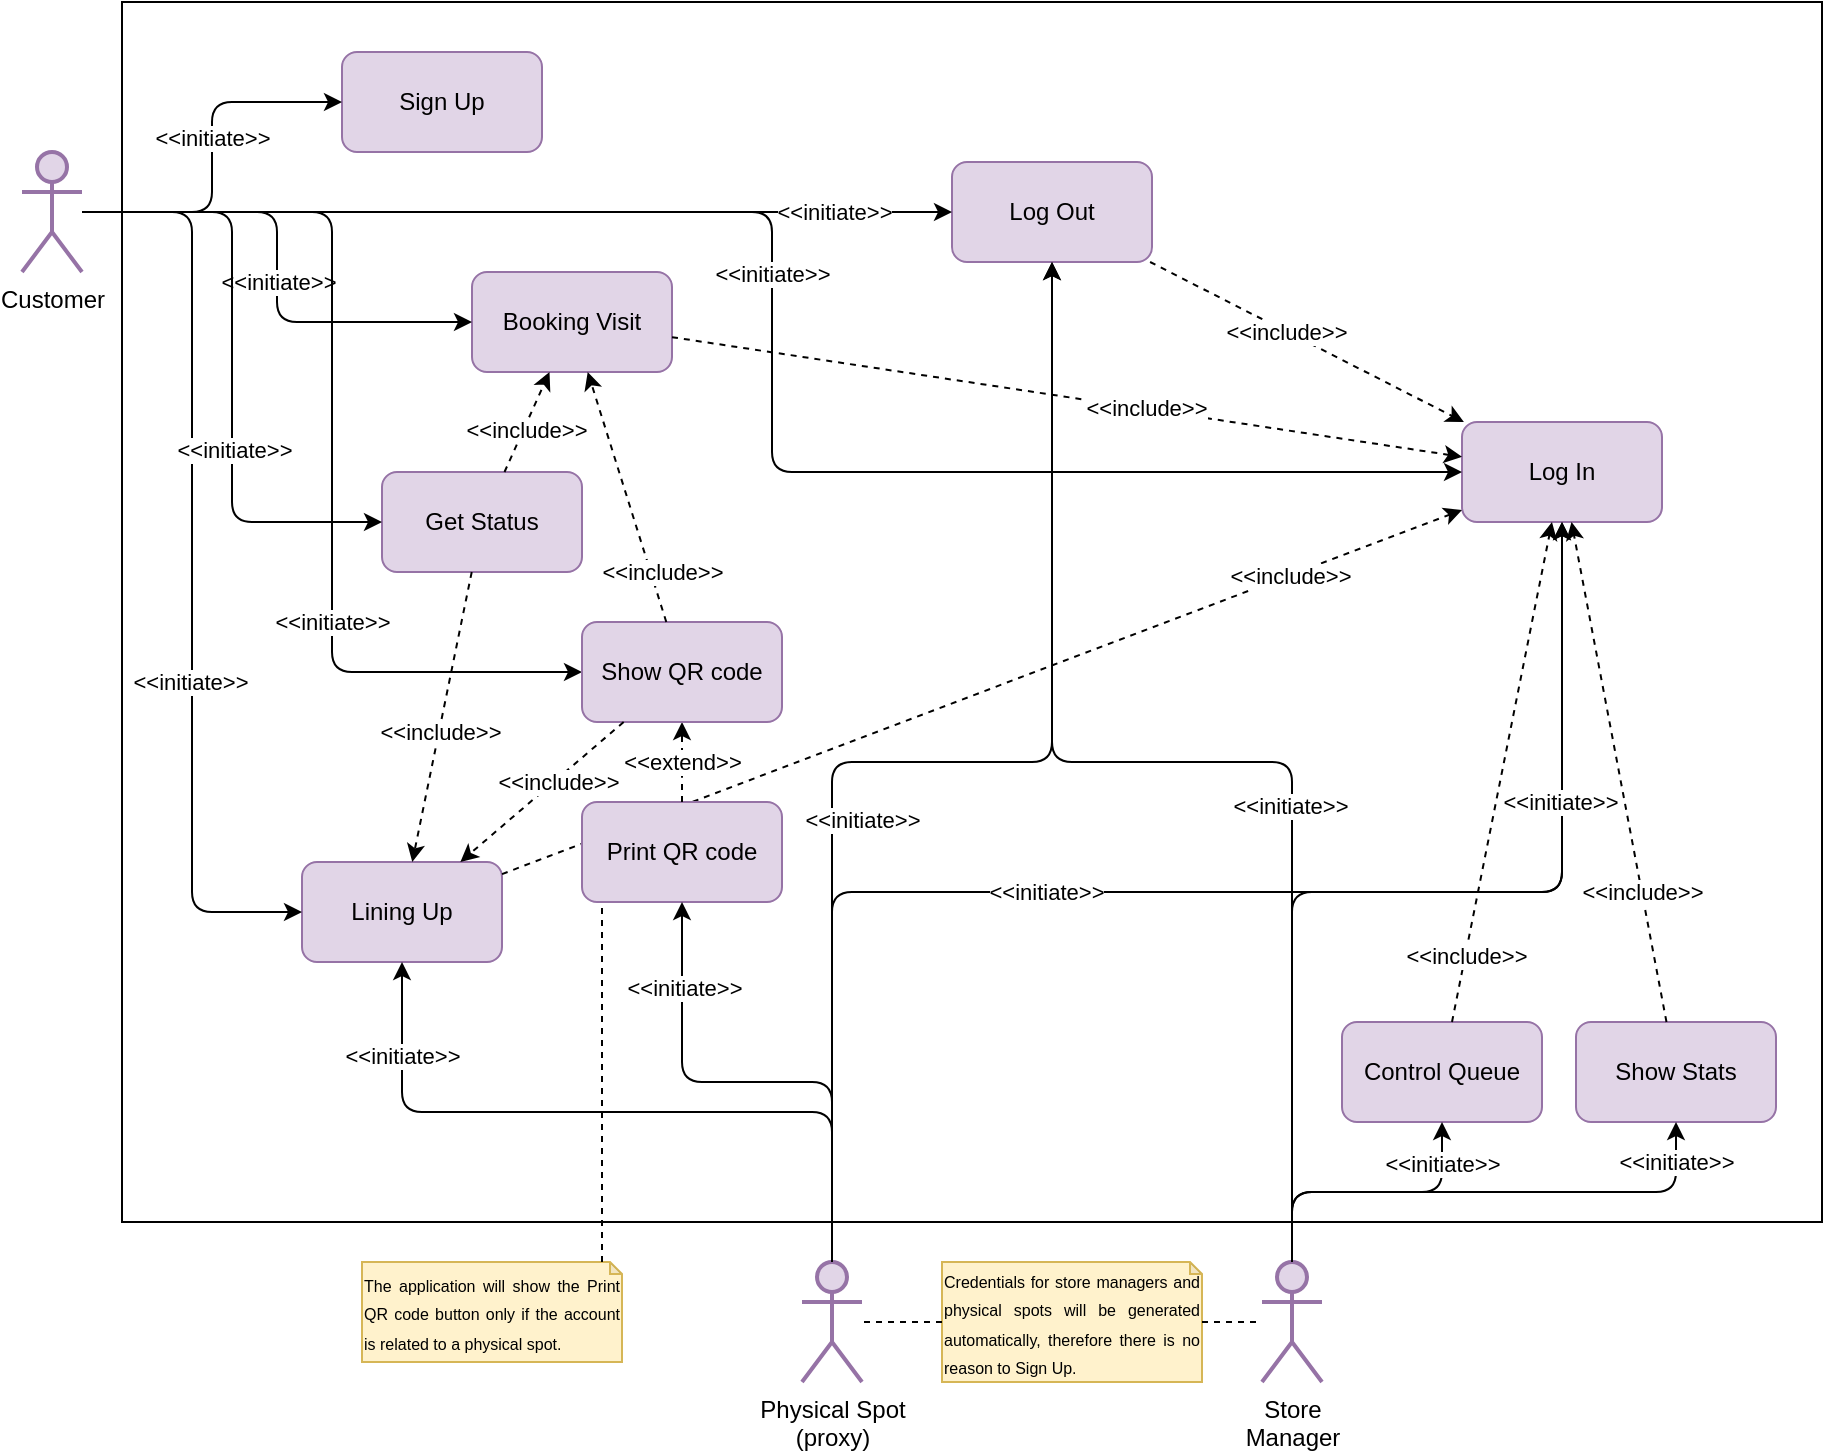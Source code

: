 <mxfile version="13.9.1" type="google"><diagram id="zGilO-prJs4BgzgcKf4j" name="Page-1"><mxGraphModel dx="1565" dy="873" grid="1" gridSize="10" guides="1" tooltips="1" connect="1" arrows="1" fold="1" page="1" pageScale="1" pageWidth="827" pageHeight="1169" math="0" shadow="0"><root><mxCell id="0"/><mxCell id="1" parent="0"/><mxCell id="hvjxpIGGrPxFYyuACDLV-1" value="Customer" style="shape=umlActor;verticalLabelPosition=bottom;verticalAlign=top;html=1;outlineConnect=0;strokeWidth=2;fillColor=#e1d5e7;strokeColor=#9673a6;" parent="1" vertex="1"><mxGeometry x="50" y="375" width="30" height="60" as="geometry"/></mxCell><mxCell id="hvjxpIGGrPxFYyuACDLV-2" value="&lt;span style=&quot;font-size: 11px ; background-color: rgb(255 , 255 , 255)&quot;&gt;&lt;br&gt;&lt;/span&gt;" style="whiteSpace=wrap;html=1;" parent="1" vertex="1"><mxGeometry x="100" y="300" width="850" height="610" as="geometry"/></mxCell><mxCell id="hvjxpIGGrPxFYyuACDLV-3" value="Lining Up" style="rounded=1;whiteSpace=wrap;html=1;fillColor=#e1d5e7;strokeColor=#9673a6;rounded=1;shadow=0;sketch=0;" parent="1" vertex="1"><mxGeometry x="190" y="730" width="100" height="50" as="geometry"/></mxCell><mxCell id="hvjxpIGGrPxFYyuACDLV-4" value="Booking Visit" style="rounded=1;whiteSpace=wrap;html=1;fillColor=#e1d5e7;strokeColor=#9673a6;rounded=1;shadow=0;sketch=0;" parent="1" vertex="1"><mxGeometry x="275" y="435" width="100" height="50" as="geometry"/></mxCell><mxCell id="hvjxpIGGrPxFYyuACDLV-5" value="Sign Up" style="rounded=1;whiteSpace=wrap;html=1;fillColor=#e1d5e7;strokeColor=#9673a6;shadow=0;sketch=0;" parent="1" vertex="1"><mxGeometry x="210" y="325" width="100" height="50" as="geometry"/></mxCell><mxCell id="hvjxpIGGrPxFYyuACDLV-6" value="Log In" style="rounded=1;whiteSpace=wrap;html=1;fillColor=#e1d5e7;strokeColor=#9673a6;rounded=1;shadow=0;sketch=0;" parent="1" vertex="1"><mxGeometry x="770" y="510" width="100" height="50" as="geometry"/></mxCell><mxCell id="hvjxpIGGrPxFYyuACDLV-7" value="Log Out" style="rounded=1;whiteSpace=wrap;html=1;fillColor=#e1d5e7;strokeColor=#9673a6;rounded=1;shadow=0;sketch=0;" parent="1" vertex="1"><mxGeometry x="515" y="380" width="100" height="50" as="geometry"/></mxCell><mxCell id="hvjxpIGGrPxFYyuACDLV-8" value="Get Status" style="rounded=1;whiteSpace=wrap;html=1;fillColor=#e1d5e7;strokeColor=#9673a6;rounded=1;shadow=0;sketch=0;" parent="1" vertex="1"><mxGeometry x="230" y="535" width="100" height="50" as="geometry"/></mxCell><mxCell id="hvjxpIGGrPxFYyuACDLV-10" value="" style="endArrow=classic;html=1;edgeStyle=elbowEdgeStyle;" parent="1" source="hvjxpIGGrPxFYyuACDLV-1" target="hvjxpIGGrPxFYyuACDLV-3" edge="1"><mxGeometry width="50" height="50" relative="1" as="geometry"><mxPoint x="288" y="732" as="sourcePoint"/><mxPoint x="338" y="682" as="targetPoint"/></mxGeometry></mxCell><mxCell id="hvjxpIGGrPxFYyuACDLV-17" value="&lt;br&gt;" style="edgeLabel;html=1;align=center;verticalAlign=middle;resizable=0;points=[];" parent="hvjxpIGGrPxFYyuACDLV-10" vertex="1" connectable="0"><mxGeometry x="0.075" relative="1" as="geometry"><mxPoint as="offset"/></mxGeometry></mxCell><mxCell id="skQN40IysQ86dEoc_uhA-67" value="&amp;lt;&amp;lt;initiate&amp;gt;&amp;gt;" style="edgeLabel;html=1;align=center;verticalAlign=middle;resizable=0;points=[];" vertex="1" connectable="0" parent="hvjxpIGGrPxFYyuACDLV-10"><mxGeometry x="0.261" y="-1" relative="1" as="geometry"><mxPoint as="offset"/></mxGeometry></mxCell><mxCell id="hvjxpIGGrPxFYyuACDLV-11" value="" style="endArrow=classic;html=1;edgeStyle=elbowEdgeStyle;" parent="1" source="hvjxpIGGrPxFYyuACDLV-1" target="hvjxpIGGrPxFYyuACDLV-4" edge="1"><mxGeometry width="50" height="50" relative="1" as="geometry"><mxPoint x="288" y="732" as="sourcePoint"/><mxPoint x="338" y="682" as="targetPoint"/></mxGeometry></mxCell><mxCell id="skQN40IysQ86dEoc_uhA-66" value="&amp;lt;&amp;lt;initiate&amp;gt;&amp;gt;" style="edgeLabel;html=1;align=center;verticalAlign=middle;resizable=0;points=[];" vertex="1" connectable="0" parent="hvjxpIGGrPxFYyuACDLV-11"><mxGeometry x="0.056" relative="1" as="geometry"><mxPoint as="offset"/></mxGeometry></mxCell><mxCell id="hvjxpIGGrPxFYyuACDLV-12" value="" style="endArrow=classic;html=1;edgeStyle=elbowEdgeStyle;" parent="1" source="hvjxpIGGrPxFYyuACDLV-1" target="hvjxpIGGrPxFYyuACDLV-5" edge="1"><mxGeometry width="50" height="50" relative="1" as="geometry"><mxPoint x="288" y="732" as="sourcePoint"/><mxPoint x="338" y="682" as="targetPoint"/></mxGeometry></mxCell><mxCell id="skQN40IysQ86dEoc_uhA-61" value="&amp;lt;&amp;lt;initiate&amp;gt;&amp;gt;" style="edgeLabel;html=1;align=center;verticalAlign=middle;resizable=0;points=[];" vertex="1" connectable="0" parent="hvjxpIGGrPxFYyuACDLV-12"><mxGeometry x="0.103" relative="1" as="geometry"><mxPoint as="offset"/></mxGeometry></mxCell><mxCell id="hvjxpIGGrPxFYyuACDLV-13" value="" style="endArrow=classic;html=1;edgeStyle=elbowEdgeStyle;" parent="1" source="hvjxpIGGrPxFYyuACDLV-1" target="hvjxpIGGrPxFYyuACDLV-6" edge="1"><mxGeometry width="50" height="50" relative="1" as="geometry"><mxPoint x="288" y="732" as="sourcePoint"/><mxPoint x="168" y="682" as="targetPoint"/></mxGeometry></mxCell><mxCell id="skQN40IysQ86dEoc_uhA-63" value="&amp;lt;&amp;lt;initiate&amp;gt;&amp;gt;" style="edgeLabel;html=1;align=center;verticalAlign=middle;resizable=0;points=[];" vertex="1" connectable="0" parent="hvjxpIGGrPxFYyuACDLV-13"><mxGeometry x="-0.16" y="-31" relative="1" as="geometry"><mxPoint as="offset"/></mxGeometry></mxCell><mxCell id="hvjxpIGGrPxFYyuACDLV-14" value="" style="endArrow=classic;html=1;edgeStyle=elbowEdgeStyle;" parent="1" source="hvjxpIGGrPxFYyuACDLV-1" target="hvjxpIGGrPxFYyuACDLV-7" edge="1"><mxGeometry width="50" height="50" relative="1" as="geometry"><mxPoint x="288" y="732" as="sourcePoint"/><mxPoint x="338" y="682" as="targetPoint"/></mxGeometry></mxCell><mxCell id="skQN40IysQ86dEoc_uhA-62" value="&amp;lt;&amp;lt;initiate&amp;gt;&amp;gt;" style="edgeLabel;html=1;align=center;verticalAlign=middle;resizable=0;points=[];" vertex="1" connectable="0" parent="hvjxpIGGrPxFYyuACDLV-14"><mxGeometry x="0.7" y="-1" relative="1" as="geometry"><mxPoint x="5.33" y="-1" as="offset"/></mxGeometry></mxCell><mxCell id="hvjxpIGGrPxFYyuACDLV-33" value="" style="endArrow=classic;html=1;dashed=1;" parent="1" source="hvjxpIGGrPxFYyuACDLV-3" target="hvjxpIGGrPxFYyuACDLV-6" edge="1"><mxGeometry width="50" height="50" relative="1" as="geometry"><mxPoint x="484.865" y="717.023" as="sourcePoint"/><mxPoint x="691.148" y="606.988" as="targetPoint"/></mxGeometry></mxCell><mxCell id="skQN40IysQ86dEoc_uhA-56" value="&amp;lt;&amp;lt;include&amp;gt;&amp;gt;" style="edgeLabel;html=1;align=center;verticalAlign=middle;resizable=0;points=[];" vertex="1" connectable="0" parent="hvjxpIGGrPxFYyuACDLV-33"><mxGeometry x="0.643" relative="1" as="geometry"><mxPoint as="offset"/></mxGeometry></mxCell><mxCell id="hvjxpIGGrPxFYyuACDLV-35" value="" style="endArrow=classic;html=1;dashed=1;jumpStyle=none;" parent="1" source="hvjxpIGGrPxFYyuACDLV-4" target="hvjxpIGGrPxFYyuACDLV-6" edge="1"><mxGeometry width="50" height="50" relative="1" as="geometry"><mxPoint x="448.214" y="702.584" as="sourcePoint"/><mxPoint x="471.841" y="611.422" as="targetPoint"/></mxGeometry></mxCell><mxCell id="skQN40IysQ86dEoc_uhA-57" value="&amp;lt;&amp;lt;include&amp;gt;&amp;gt;" style="edgeLabel;html=1;align=center;verticalAlign=middle;resizable=0;points=[];" vertex="1" connectable="0" parent="hvjxpIGGrPxFYyuACDLV-35"><mxGeometry x="0.196" y="1" relative="1" as="geometry"><mxPoint as="offset"/></mxGeometry></mxCell><mxCell id="hvjxpIGGrPxFYyuACDLV-37" value="" style="endArrow=classic;html=1;dashed=1;" parent="1" source="hvjxpIGGrPxFYyuACDLV-7" target="hvjxpIGGrPxFYyuACDLV-6" edge="1"><mxGeometry width="50" height="50" relative="1" as="geometry"><mxPoint x="387.722" y="708.152" as="sourcePoint"/><mxPoint x="498.276" y="700.833" as="targetPoint"/></mxGeometry></mxCell><mxCell id="skQN40IysQ86dEoc_uhA-58" value="&amp;lt;&amp;lt;include&amp;gt;&amp;gt;" style="edgeLabel;html=1;align=center;verticalAlign=middle;resizable=0;points=[];" vertex="1" connectable="0" parent="hvjxpIGGrPxFYyuACDLV-37"><mxGeometry x="-0.13" relative="1" as="geometry"><mxPoint as="offset"/></mxGeometry></mxCell><mxCell id="skQN40IysQ86dEoc_uhA-2" value="Physical Spot&lt;br&gt;(proxy)" style="shape=umlActor;verticalLabelPosition=bottom;verticalAlign=top;html=1;outlineConnect=0;strokeWidth=2;fillColor=#e1d5e7;strokeColor=#9673a6;" vertex="1" parent="1"><mxGeometry x="440" y="930" width="30" height="60" as="geometry"/></mxCell><mxCell id="skQN40IysQ86dEoc_uhA-3" value="Store&lt;br&gt;Manager" style="shape=umlActor;verticalLabelPosition=bottom;verticalAlign=top;html=1;outlineConnect=0;strokeWidth=2;fillColor=#e1d5e7;strokeColor=#9673a6;" vertex="1" parent="1"><mxGeometry x="670" y="930" width="30" height="60" as="geometry"/></mxCell><mxCell id="skQN40IysQ86dEoc_uhA-6" value="" style="endArrow=classic;html=1;edgeStyle=elbowEdgeStyle;elbow=vertical;" edge="1" parent="1" source="skQN40IysQ86dEoc_uhA-3" target="hvjxpIGGrPxFYyuACDLV-7"><mxGeometry width="50" height="50" relative="1" as="geometry"><mxPoint x="114" y="395" as="sourcePoint"/><mxPoint x="294" y="395" as="targetPoint"/></mxGeometry></mxCell><mxCell id="skQN40IysQ86dEoc_uhA-71" value="&amp;lt;&amp;lt;initiate&amp;gt;&amp;gt;" style="edgeLabel;html=1;align=center;verticalAlign=middle;resizable=0;points=[];" vertex="1" connectable="0" parent="skQN40IysQ86dEoc_uhA-6"><mxGeometry x="-0.263" y="1" relative="1" as="geometry"><mxPoint as="offset"/></mxGeometry></mxCell><mxCell id="skQN40IysQ86dEoc_uhA-8" value="" style="endArrow=classic;html=1;edgeStyle=elbowEdgeStyle;elbow=vertical;" edge="1" parent="1" source="skQN40IysQ86dEoc_uhA-3" target="hvjxpIGGrPxFYyuACDLV-6"><mxGeometry width="50" height="50" relative="1" as="geometry"><mxPoint x="124" y="405" as="sourcePoint"/><mxPoint x="304" y="405" as="targetPoint"/></mxGeometry></mxCell><mxCell id="skQN40IysQ86dEoc_uhA-10" value="" style="endArrow=classic;html=1;edgeStyle=elbowEdgeStyle;elbow=vertical;" edge="1" parent="1" source="skQN40IysQ86dEoc_uhA-2" target="hvjxpIGGrPxFYyuACDLV-6"><mxGeometry width="50" height="50" relative="1" as="geometry"><mxPoint x="134" y="415" as="sourcePoint"/><mxPoint x="314" y="415" as="targetPoint"/></mxGeometry></mxCell><mxCell id="skQN40IysQ86dEoc_uhA-72" value="&amp;lt;&amp;lt;initiate&amp;gt;&amp;gt;" style="edgeLabel;html=1;align=center;verticalAlign=middle;resizable=0;points=[];" vertex="1" connectable="0" parent="skQN40IysQ86dEoc_uhA-10"><mxGeometry x="-0.497" y="-107" relative="1" as="geometry"><mxPoint x="107" y="-107" as="offset"/></mxGeometry></mxCell><mxCell id="skQN40IysQ86dEoc_uhA-73" value="&amp;lt;&amp;lt;initiate&amp;gt;&amp;gt;" style="edgeLabel;html=1;align=center;verticalAlign=middle;resizable=0;points=[];" vertex="1" connectable="0" parent="skQN40IysQ86dEoc_uhA-10"><mxGeometry x="0.62" y="1" relative="1" as="geometry"><mxPoint as="offset"/></mxGeometry></mxCell><mxCell id="skQN40IysQ86dEoc_uhA-12" value="" style="endArrow=classic;html=1;edgeStyle=elbowEdgeStyle;elbow=vertical;" edge="1" parent="1" source="skQN40IysQ86dEoc_uhA-2" target="hvjxpIGGrPxFYyuACDLV-7"><mxGeometry width="50" height="50" relative="1" as="geometry"><mxPoint x="144" y="425" as="sourcePoint"/><mxPoint x="324" y="425" as="targetPoint"/></mxGeometry></mxCell><mxCell id="skQN40IysQ86dEoc_uhA-70" value="&amp;lt;&amp;lt;initiate&amp;gt;&amp;gt;" style="edgeLabel;html=1;align=center;verticalAlign=middle;resizable=0;points=[];" vertex="1" connectable="0" parent="skQN40IysQ86dEoc_uhA-12"><mxGeometry x="-0.275" relative="1" as="geometry"><mxPoint x="15" as="offset"/></mxGeometry></mxCell><mxCell id="skQN40IysQ86dEoc_uhA-14" value="&lt;div style=&quot;text-align: justify&quot;&gt;&lt;font style=&quot;font-size: 8px ; line-height: 120%&quot;&gt;Credentials for store managers and physical spots will be generated automatically, therefore there is no reason to Sign Up.&lt;/font&gt;&lt;/div&gt;" style="shape=note;whiteSpace=wrap;html=1;backgroundOutline=1;darkOpacity=0.05;fillColor=#fff2cc;strokeColor=#d6b656;size=6;" vertex="1" parent="1"><mxGeometry x="510" y="930" width="130" height="60" as="geometry"/></mxCell><mxCell id="skQN40IysQ86dEoc_uhA-15" value="" style="endArrow=none;html=1;dashed=1;endFill=0;edgeStyle=elbowEdgeStyle;" edge="1" parent="1" source="skQN40IysQ86dEoc_uhA-14" target="skQN40IysQ86dEoc_uhA-3"><mxGeometry width="50" height="50" relative="1" as="geometry"><mxPoint x="520" y="610" as="sourcePoint"/><mxPoint x="570" y="560" as="targetPoint"/></mxGeometry></mxCell><mxCell id="skQN40IysQ86dEoc_uhA-17" value="Print QR code" style="rounded=1;whiteSpace=wrap;html=1;fillColor=#e1d5e7;strokeColor=#9673a6;rounded=1;shadow=0;sketch=0;" vertex="1" parent="1"><mxGeometry x="330" y="700" width="100" height="50" as="geometry"/></mxCell><mxCell id="skQN40IysQ86dEoc_uhA-18" value="" style="endArrow=classic;html=1;dashed=1;edgeStyle=elbowEdgeStyle;" edge="1" parent="1" source="skQN40IysQ86dEoc_uhA-17" target="hvjxpIGGrPxFYyuACDLV-9"><mxGeometry width="50" height="50" relative="1" as="geometry"><mxPoint x="738" y="650" as="sourcePoint"/><mxPoint x="702" y="852" as="targetPoint"/></mxGeometry></mxCell><mxCell id="skQN40IysQ86dEoc_uhA-51" value="&amp;lt;&amp;lt;extend&amp;gt;&amp;gt;" style="edgeLabel;html=1;align=center;verticalAlign=middle;resizable=0;points=[];" vertex="1" connectable="0" parent="skQN40IysQ86dEoc_uhA-18"><mxGeometry y="7" relative="1" as="geometry"><mxPoint x="7" as="offset"/></mxGeometry></mxCell><mxCell id="skQN40IysQ86dEoc_uhA-24" value="&lt;div style=&quot;text-align: justify&quot;&gt;&lt;span style=&quot;font-size: 8px&quot;&gt;The application will show the Print QR code button only if the account is related to a physical spot.&lt;/span&gt;&lt;/div&gt;" style="shape=note;whiteSpace=wrap;html=1;backgroundOutline=1;darkOpacity=0.05;fillColor=#fff2cc;strokeColor=#d6b656;size=6;" vertex="1" parent="1"><mxGeometry x="220" y="930" width="130" height="50" as="geometry"/></mxCell><mxCell id="skQN40IysQ86dEoc_uhA-25" value="" style="endArrow=none;html=1;edgeStyle=elbowEdgeStyle;dashed=1;endFill=0;" edge="1" parent="1" source="skQN40IysQ86dEoc_uhA-24" target="skQN40IysQ86dEoc_uhA-17"><mxGeometry width="50" height="50" relative="1" as="geometry"><mxPoint x="940" y="470" as="sourcePoint"/><mxPoint x="910" y="604" as="targetPoint"/></mxGeometry></mxCell><mxCell id="skQN40IysQ86dEoc_uhA-26" value="Show Stats" style="rounded=1;whiteSpace=wrap;html=1;fillColor=#e1d5e7;strokeColor=#9673a6;shadow=0;sketch=0;" vertex="1" parent="1"><mxGeometry x="827" y="810" width="100" height="50" as="geometry"/></mxCell><mxCell id="skQN40IysQ86dEoc_uhA-27" value="Control Queue" style="rounded=1;whiteSpace=wrap;html=1;fillColor=#e1d5e7;strokeColor=#9673a6;shadow=0;sketch=0;" vertex="1" parent="1"><mxGeometry x="710" y="810" width="100" height="50" as="geometry"/></mxCell><mxCell id="skQN40IysQ86dEoc_uhA-28" value="" style="endArrow=classic;html=1;edgeStyle=elbowEdgeStyle;elbow=vertical;" edge="1" parent="1" source="skQN40IysQ86dEoc_uhA-3" target="skQN40IysQ86dEoc_uhA-26"><mxGeometry width="50" height="50" relative="1" as="geometry"><mxPoint x="870" y="330" as="sourcePoint"/><mxPoint x="394" y="495" as="targetPoint"/></mxGeometry></mxCell><mxCell id="skQN40IysQ86dEoc_uhA-75" value="&amp;lt;&amp;lt;initiate&amp;gt;&amp;gt;" style="edgeLabel;html=1;align=center;verticalAlign=middle;resizable=0;points=[];" vertex="1" connectable="0" parent="skQN40IysQ86dEoc_uhA-28"><mxGeometry x="0.852" relative="1" as="geometry"><mxPoint as="offset"/></mxGeometry></mxCell><mxCell id="skQN40IysQ86dEoc_uhA-30" value="" style="endArrow=classic;html=1;edgeStyle=elbowEdgeStyle;elbow=vertical;" edge="1" parent="1" source="skQN40IysQ86dEoc_uhA-3" target="skQN40IysQ86dEoc_uhA-27"><mxGeometry width="50" height="50" relative="1" as="geometry"><mxPoint x="870" y="330" as="sourcePoint"/><mxPoint x="530" y="330" as="targetPoint"/></mxGeometry></mxCell><mxCell id="skQN40IysQ86dEoc_uhA-74" value="&amp;lt;&amp;lt;initiate&amp;gt;&amp;gt;" style="edgeLabel;html=1;align=center;verticalAlign=middle;resizable=0;points=[];" vertex="1" connectable="0" parent="skQN40IysQ86dEoc_uhA-30"><mxGeometry x="0.71" relative="1" as="geometry"><mxPoint as="offset"/></mxGeometry></mxCell><mxCell id="skQN40IysQ86dEoc_uhA-32" value="" style="endArrow=classic;html=1;dashed=1;" edge="1" parent="1" source="skQN40IysQ86dEoc_uhA-27" target="hvjxpIGGrPxFYyuACDLV-6"><mxGeometry width="50" height="50" relative="1" as="geometry"><mxPoint x="394" y="495" as="sourcePoint"/><mxPoint x="480" y="565" as="targetPoint"/></mxGeometry></mxCell><mxCell id="skQN40IysQ86dEoc_uhA-60" value="&amp;lt;&amp;lt;include&amp;gt;&amp;gt;" style="edgeLabel;html=1;align=center;verticalAlign=middle;resizable=0;points=[];" vertex="1" connectable="0" parent="skQN40IysQ86dEoc_uhA-32"><mxGeometry x="-0.736" relative="1" as="geometry"><mxPoint as="offset"/></mxGeometry></mxCell><mxCell id="skQN40IysQ86dEoc_uhA-34" value="" style="endArrow=classic;html=1;dashed=1;" edge="1" parent="1" source="skQN40IysQ86dEoc_uhA-26" target="hvjxpIGGrPxFYyuACDLV-6"><mxGeometry width="50" height="50" relative="1" as="geometry"><mxPoint x="509.6" y="460" as="sourcePoint"/><mxPoint x="509.6" y="540" as="targetPoint"/></mxGeometry></mxCell><mxCell id="skQN40IysQ86dEoc_uhA-59" value="&amp;lt;&amp;lt;include&amp;gt;&amp;gt;" style="edgeLabel;html=1;align=center;verticalAlign=middle;resizable=0;points=[];" vertex="1" connectable="0" parent="skQN40IysQ86dEoc_uhA-34"><mxGeometry x="-0.477" relative="1" as="geometry"><mxPoint as="offset"/></mxGeometry></mxCell><mxCell id="skQN40IysQ86dEoc_uhA-36" value="" style="endArrow=classic;html=1;edgeStyle=elbowEdgeStyle;" edge="1" parent="1" source="hvjxpIGGrPxFYyuACDLV-1" target="hvjxpIGGrPxFYyuACDLV-8"><mxGeometry width="50" height="50" relative="1" as="geometry"><mxPoint x="114" y="595" as="sourcePoint"/><mxPoint x="280" y="817" as="targetPoint"/></mxGeometry></mxCell><mxCell id="skQN40IysQ86dEoc_uhA-65" value="&amp;lt;&amp;lt;initiate&amp;gt;&amp;gt;" style="edgeLabel;html=1;align=center;verticalAlign=middle;resizable=0;points=[];" vertex="1" connectable="0" parent="skQN40IysQ86dEoc_uhA-36"><mxGeometry x="0.27" y="1" relative="1" as="geometry"><mxPoint as="offset"/></mxGeometry></mxCell><mxCell id="skQN40IysQ86dEoc_uhA-38" value="" style="endArrow=classic;html=1;edgeStyle=elbowEdgeStyle;" edge="1" parent="1" source="hvjxpIGGrPxFYyuACDLV-1" target="hvjxpIGGrPxFYyuACDLV-9"><mxGeometry width="50" height="50" relative="1" as="geometry"><mxPoint x="114" y="595" as="sourcePoint"/><mxPoint x="280" y="715" as="targetPoint"/></mxGeometry></mxCell><mxCell id="skQN40IysQ86dEoc_uhA-64" value="&amp;lt;&amp;lt;initiate&amp;gt;&amp;gt;" style="edgeLabel;html=1;align=center;verticalAlign=middle;resizable=0;points=[];" vertex="1" connectable="0" parent="skQN40IysQ86dEoc_uhA-38"><mxGeometry x="0.374" relative="1" as="geometry"><mxPoint as="offset"/></mxGeometry></mxCell><mxCell id="hvjxpIGGrPxFYyuACDLV-9" value="Show QR code" style="rounded=1;whiteSpace=wrap;html=1;fillColor=#e1d5e7;strokeColor=#9673a6;rounded=1;shadow=0;sketch=0;" parent="1" vertex="1"><mxGeometry x="330" y="610" width="100" height="50" as="geometry"/></mxCell><mxCell id="skQN40IysQ86dEoc_uhA-44" value="" style="endArrow=classic;html=1;dashed=1;" edge="1" parent="1" source="hvjxpIGGrPxFYyuACDLV-8" target="hvjxpIGGrPxFYyuACDLV-4"><mxGeometry width="50" height="50" relative="1" as="geometry"><mxPoint x="310.2" y="710" as="sourcePoint"/><mxPoint x="310.2" y="645" as="targetPoint"/></mxGeometry></mxCell><mxCell id="skQN40IysQ86dEoc_uhA-52" value="&amp;lt;&amp;lt;include&amp;gt;&amp;gt;" style="edgeLabel;html=1;align=center;verticalAlign=middle;resizable=0;points=[];" vertex="1" connectable="0" parent="skQN40IysQ86dEoc_uhA-44"><mxGeometry x="-0.15" y="-1" relative="1" as="geometry"><mxPoint as="offset"/></mxGeometry></mxCell><mxCell id="skQN40IysQ86dEoc_uhA-45" value="" style="endArrow=classic;html=1;dashed=1;" edge="1" parent="1" source="hvjxpIGGrPxFYyuACDLV-8" target="hvjxpIGGrPxFYyuACDLV-3"><mxGeometry width="50" height="50" relative="1" as="geometry"><mxPoint x="310.2" y="520" as="sourcePoint"/><mxPoint x="310.2" y="480" as="targetPoint"/></mxGeometry></mxCell><mxCell id="skQN40IysQ86dEoc_uhA-54" value="&amp;lt;&amp;lt;include&amp;gt;&amp;gt;" style="edgeLabel;html=1;align=center;verticalAlign=middle;resizable=0;points=[];" vertex="1" connectable="0" parent="skQN40IysQ86dEoc_uhA-45"><mxGeometry x="0.096" relative="1" as="geometry"><mxPoint as="offset"/></mxGeometry></mxCell><mxCell id="skQN40IysQ86dEoc_uhA-46" value="" style="endArrow=classic;html=1;edgeStyle=elbowEdgeStyle;elbow=vertical;" edge="1" parent="1" source="skQN40IysQ86dEoc_uhA-2" target="hvjxpIGGrPxFYyuACDLV-3"><mxGeometry width="50" height="50" relative="1" as="geometry"><mxPoint x="495" y="940" as="sourcePoint"/><mxPoint x="720" y="630" as="targetPoint"/></mxGeometry></mxCell><mxCell id="skQN40IysQ86dEoc_uhA-68" value="&amp;lt;&amp;lt;initiate&amp;gt;&amp;gt;" style="edgeLabel;html=1;align=center;verticalAlign=middle;resizable=0;points=[];" vertex="1" connectable="0" parent="skQN40IysQ86dEoc_uhA-46"><mxGeometry x="0.743" relative="1" as="geometry"><mxPoint as="offset"/></mxGeometry></mxCell><mxCell id="skQN40IysQ86dEoc_uhA-47" value="" style="endArrow=classic;html=1;edgeStyle=elbowEdgeStyle;elbow=vertical;" edge="1" parent="1" source="skQN40IysQ86dEoc_uhA-2" target="skQN40IysQ86dEoc_uhA-17"><mxGeometry width="50" height="50" relative="1" as="geometry"><mxPoint x="495" y="940" as="sourcePoint"/><mxPoint x="350" y="860" as="targetPoint"/></mxGeometry></mxCell><mxCell id="skQN40IysQ86dEoc_uhA-69" value="&amp;lt;&amp;lt;initiate&amp;gt;&amp;gt;" style="edgeLabel;html=1;align=center;verticalAlign=middle;resizable=0;points=[];" vertex="1" connectable="0" parent="skQN40IysQ86dEoc_uhA-47"><mxGeometry x="0.665" y="-1" relative="1" as="geometry"><mxPoint as="offset"/></mxGeometry></mxCell><mxCell id="skQN40IysQ86dEoc_uhA-48" value="" style="endArrow=none;html=1;dashed=1;endFill=0;edgeStyle=elbowEdgeStyle;" edge="1" parent="1" source="skQN40IysQ86dEoc_uhA-14" target="skQN40IysQ86dEoc_uhA-2"><mxGeometry width="50" height="50" relative="1" as="geometry"><mxPoint x="70" y="260" as="sourcePoint"/><mxPoint x="480" y="260" as="targetPoint"/></mxGeometry></mxCell><mxCell id="skQN40IysQ86dEoc_uhA-49" value="" style="endArrow=classic;html=1;dashed=1;" edge="1" parent="1" source="hvjxpIGGrPxFYyuACDLV-9" target="hvjxpIGGrPxFYyuACDLV-4"><mxGeometry width="50" height="50" relative="1" as="geometry"><mxPoint x="310.2" y="520" as="sourcePoint"/><mxPoint x="310.2" y="480" as="targetPoint"/></mxGeometry></mxCell><mxCell id="skQN40IysQ86dEoc_uhA-53" value="&amp;lt;&amp;lt;include&amp;gt;&amp;gt;" style="edgeLabel;html=1;align=center;verticalAlign=middle;resizable=0;points=[];" vertex="1" connectable="0" parent="skQN40IysQ86dEoc_uhA-49"><mxGeometry x="-0.064" y="-1" relative="1" as="geometry"><mxPoint x="15.29" y="33.81" as="offset"/></mxGeometry></mxCell><mxCell id="skQN40IysQ86dEoc_uhA-50" value="" style="endArrow=classic;html=1;dashed=1;" edge="1" parent="1" source="hvjxpIGGrPxFYyuACDLV-9" target="hvjxpIGGrPxFYyuACDLV-3"><mxGeometry width="50" height="50" relative="1" as="geometry"><mxPoint x="310.2" y="595" as="sourcePoint"/><mxPoint x="310.2" y="480" as="targetPoint"/></mxGeometry></mxCell><mxCell id="skQN40IysQ86dEoc_uhA-55" value="&amp;lt;&amp;lt;include&amp;gt;&amp;gt;" style="edgeLabel;html=1;align=center;verticalAlign=middle;resizable=0;points=[];" vertex="1" connectable="0" parent="skQN40IysQ86dEoc_uhA-50"><mxGeometry x="-0.177" y="1" relative="1" as="geometry"><mxPoint as="offset"/></mxGeometry></mxCell></root></mxGraphModel></diagram></mxfile>